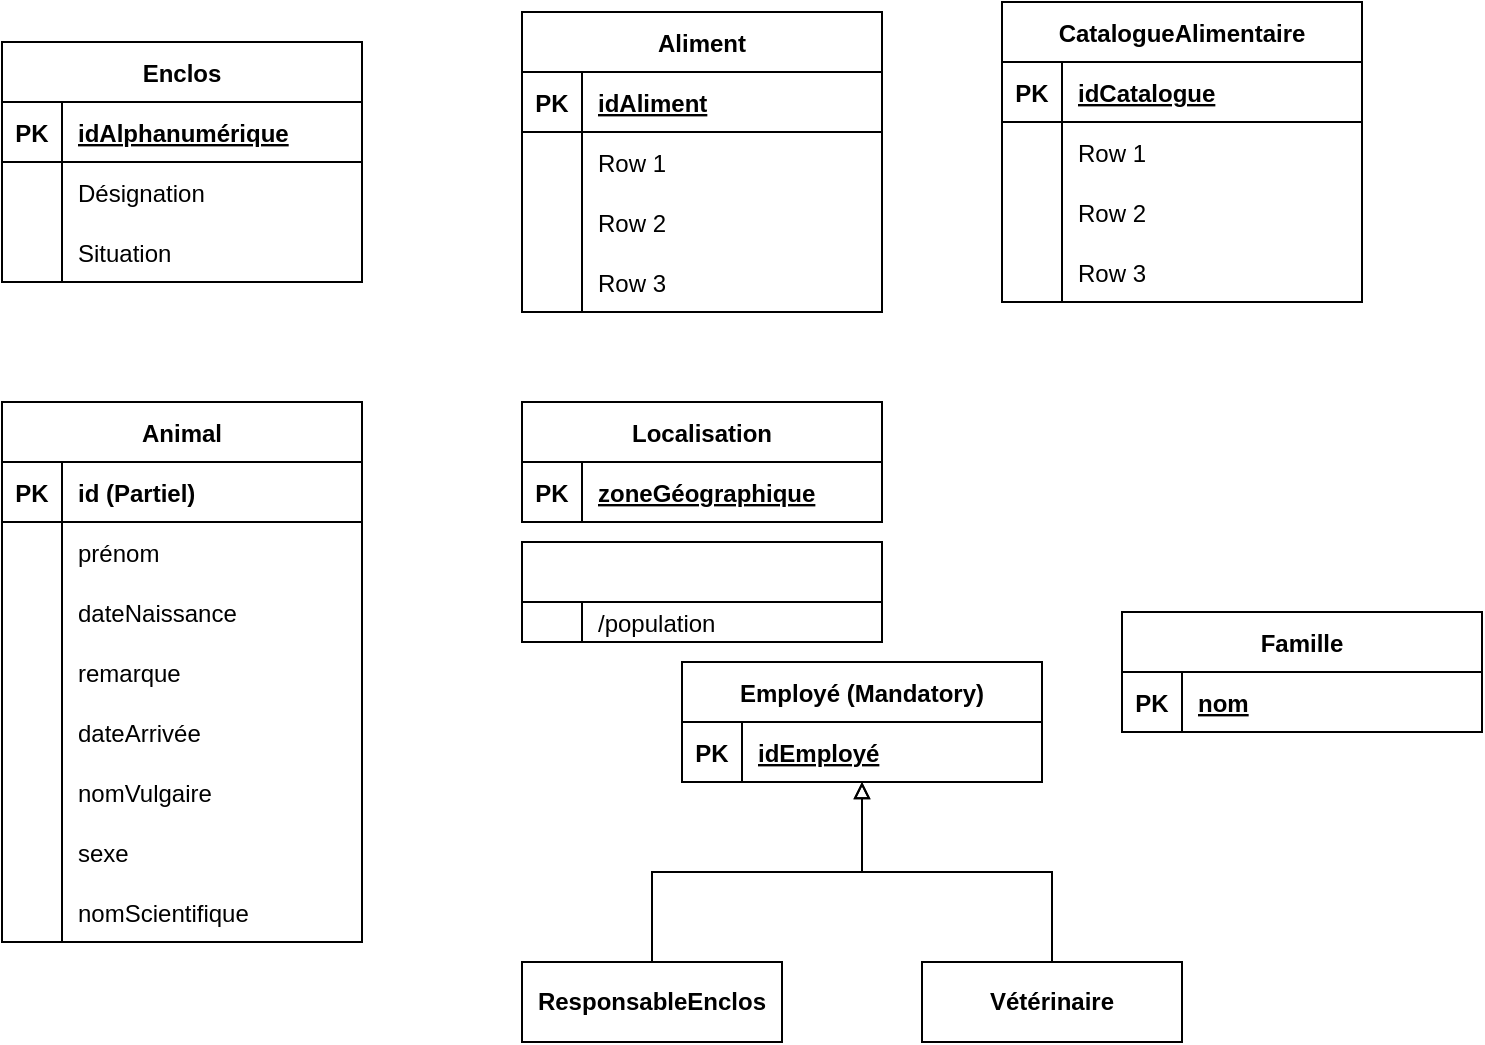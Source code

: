 <mxfile version="20.8.13" type="github">
  <diagram name="Page-1" id="u98uSXDnxgYn9bnjA4zb">
    <mxGraphModel dx="794" dy="526" grid="1" gridSize="10" guides="1" tooltips="1" connect="1" arrows="1" fold="1" page="1" pageScale="1" pageWidth="850" pageHeight="1100" math="0" shadow="0">
      <root>
        <mxCell id="0" />
        <mxCell id="1" parent="0" />
        <mxCell id="cPM4tY-pQyYv0FsHS1UV-1" value="Enclos" style="shape=table;startSize=30;container=1;collapsible=1;childLayout=tableLayout;fixedRows=1;rowLines=0;fontStyle=1;align=center;resizeLast=1;" vertex="1" parent="1">
          <mxGeometry x="60" y="60" width="180" height="120" as="geometry" />
        </mxCell>
        <mxCell id="cPM4tY-pQyYv0FsHS1UV-2" value="" style="shape=tableRow;horizontal=0;startSize=0;swimlaneHead=0;swimlaneBody=0;fillColor=none;collapsible=0;dropTarget=0;points=[[0,0.5],[1,0.5]];portConstraint=eastwest;top=0;left=0;right=0;bottom=1;" vertex="1" parent="cPM4tY-pQyYv0FsHS1UV-1">
          <mxGeometry y="30" width="180" height="30" as="geometry" />
        </mxCell>
        <mxCell id="cPM4tY-pQyYv0FsHS1UV-3" value="PK" style="shape=partialRectangle;connectable=0;fillColor=none;top=0;left=0;bottom=0;right=0;fontStyle=1;overflow=hidden;" vertex="1" parent="cPM4tY-pQyYv0FsHS1UV-2">
          <mxGeometry width="30" height="30" as="geometry">
            <mxRectangle width="30" height="30" as="alternateBounds" />
          </mxGeometry>
        </mxCell>
        <mxCell id="cPM4tY-pQyYv0FsHS1UV-4" value="idAlphanumérique" style="shape=partialRectangle;connectable=0;fillColor=none;top=0;left=0;bottom=0;right=0;align=left;spacingLeft=6;fontStyle=5;overflow=hidden;" vertex="1" parent="cPM4tY-pQyYv0FsHS1UV-2">
          <mxGeometry x="30" width="150" height="30" as="geometry">
            <mxRectangle width="150" height="30" as="alternateBounds" />
          </mxGeometry>
        </mxCell>
        <mxCell id="cPM4tY-pQyYv0FsHS1UV-5" value="" style="shape=tableRow;horizontal=0;startSize=0;swimlaneHead=0;swimlaneBody=0;fillColor=none;collapsible=0;dropTarget=0;points=[[0,0.5],[1,0.5]];portConstraint=eastwest;top=0;left=0;right=0;bottom=0;" vertex="1" parent="cPM4tY-pQyYv0FsHS1UV-1">
          <mxGeometry y="60" width="180" height="30" as="geometry" />
        </mxCell>
        <mxCell id="cPM4tY-pQyYv0FsHS1UV-6" value="" style="shape=partialRectangle;connectable=0;fillColor=none;top=0;left=0;bottom=0;right=0;editable=1;overflow=hidden;" vertex="1" parent="cPM4tY-pQyYv0FsHS1UV-5">
          <mxGeometry width="30" height="30" as="geometry">
            <mxRectangle width="30" height="30" as="alternateBounds" />
          </mxGeometry>
        </mxCell>
        <mxCell id="cPM4tY-pQyYv0FsHS1UV-7" value="Désignation" style="shape=partialRectangle;connectable=0;fillColor=none;top=0;left=0;bottom=0;right=0;align=left;spacingLeft=6;overflow=hidden;" vertex="1" parent="cPM4tY-pQyYv0FsHS1UV-5">
          <mxGeometry x="30" width="150" height="30" as="geometry">
            <mxRectangle width="150" height="30" as="alternateBounds" />
          </mxGeometry>
        </mxCell>
        <mxCell id="cPM4tY-pQyYv0FsHS1UV-8" value="" style="shape=tableRow;horizontal=0;startSize=0;swimlaneHead=0;swimlaneBody=0;fillColor=none;collapsible=0;dropTarget=0;points=[[0,0.5],[1,0.5]];portConstraint=eastwest;top=0;left=0;right=0;bottom=0;" vertex="1" parent="cPM4tY-pQyYv0FsHS1UV-1">
          <mxGeometry y="90" width="180" height="30" as="geometry" />
        </mxCell>
        <mxCell id="cPM4tY-pQyYv0FsHS1UV-9" value="" style="shape=partialRectangle;connectable=0;fillColor=none;top=0;left=0;bottom=0;right=0;editable=1;overflow=hidden;" vertex="1" parent="cPM4tY-pQyYv0FsHS1UV-8">
          <mxGeometry width="30" height="30" as="geometry">
            <mxRectangle width="30" height="30" as="alternateBounds" />
          </mxGeometry>
        </mxCell>
        <mxCell id="cPM4tY-pQyYv0FsHS1UV-10" value="Situation" style="shape=partialRectangle;connectable=0;fillColor=none;top=0;left=0;bottom=0;right=0;align=left;spacingLeft=6;overflow=hidden;" vertex="1" parent="cPM4tY-pQyYv0FsHS1UV-8">
          <mxGeometry x="30" width="150" height="30" as="geometry">
            <mxRectangle width="150" height="30" as="alternateBounds" />
          </mxGeometry>
        </mxCell>
        <mxCell id="cPM4tY-pQyYv0FsHS1UV-14" value="Animal" style="shape=table;startSize=30;container=1;collapsible=1;childLayout=tableLayout;fixedRows=1;rowLines=0;fontStyle=1;align=center;resizeLast=1;" vertex="1" parent="1">
          <mxGeometry x="60" y="240" width="180" height="270" as="geometry" />
        </mxCell>
        <mxCell id="cPM4tY-pQyYv0FsHS1UV-15" value="" style="shape=tableRow;horizontal=0;startSize=0;swimlaneHead=0;swimlaneBody=0;fillColor=none;collapsible=0;dropTarget=0;points=[[0,0.5],[1,0.5]];portConstraint=eastwest;top=0;left=0;right=0;bottom=1;" vertex="1" parent="cPM4tY-pQyYv0FsHS1UV-14">
          <mxGeometry y="30" width="180" height="30" as="geometry" />
        </mxCell>
        <mxCell id="cPM4tY-pQyYv0FsHS1UV-16" value="PK" style="shape=partialRectangle;connectable=0;fillColor=none;top=0;left=0;bottom=0;right=0;fontStyle=1;overflow=hidden;" vertex="1" parent="cPM4tY-pQyYv0FsHS1UV-15">
          <mxGeometry width="30" height="30" as="geometry">
            <mxRectangle width="30" height="30" as="alternateBounds" />
          </mxGeometry>
        </mxCell>
        <mxCell id="cPM4tY-pQyYv0FsHS1UV-17" value="id (Partiel)" style="shape=partialRectangle;connectable=0;fillColor=none;top=0;left=0;bottom=0;right=0;align=left;spacingLeft=6;fontStyle=1;overflow=hidden;" vertex="1" parent="cPM4tY-pQyYv0FsHS1UV-15">
          <mxGeometry x="30" width="150" height="30" as="geometry">
            <mxRectangle width="150" height="30" as="alternateBounds" />
          </mxGeometry>
        </mxCell>
        <mxCell id="cPM4tY-pQyYv0FsHS1UV-18" value="" style="shape=tableRow;horizontal=0;startSize=0;swimlaneHead=0;swimlaneBody=0;fillColor=none;collapsible=0;dropTarget=0;points=[[0,0.5],[1,0.5]];portConstraint=eastwest;top=0;left=0;right=0;bottom=0;" vertex="1" parent="cPM4tY-pQyYv0FsHS1UV-14">
          <mxGeometry y="60" width="180" height="30" as="geometry" />
        </mxCell>
        <mxCell id="cPM4tY-pQyYv0FsHS1UV-19" value="" style="shape=partialRectangle;connectable=0;fillColor=none;top=0;left=0;bottom=0;right=0;editable=1;overflow=hidden;" vertex="1" parent="cPM4tY-pQyYv0FsHS1UV-18">
          <mxGeometry width="30" height="30" as="geometry">
            <mxRectangle width="30" height="30" as="alternateBounds" />
          </mxGeometry>
        </mxCell>
        <mxCell id="cPM4tY-pQyYv0FsHS1UV-20" value="prénom" style="shape=partialRectangle;connectable=0;fillColor=none;top=0;left=0;bottom=0;right=0;align=left;spacingLeft=6;overflow=hidden;" vertex="1" parent="cPM4tY-pQyYv0FsHS1UV-18">
          <mxGeometry x="30" width="150" height="30" as="geometry">
            <mxRectangle width="150" height="30" as="alternateBounds" />
          </mxGeometry>
        </mxCell>
        <mxCell id="cPM4tY-pQyYv0FsHS1UV-82" value="" style="shape=tableRow;horizontal=0;startSize=0;swimlaneHead=0;swimlaneBody=0;fillColor=none;collapsible=0;dropTarget=0;points=[[0,0.5],[1,0.5]];portConstraint=eastwest;top=0;left=0;right=0;bottom=0;" vertex="1" parent="cPM4tY-pQyYv0FsHS1UV-14">
          <mxGeometry y="90" width="180" height="30" as="geometry" />
        </mxCell>
        <mxCell id="cPM4tY-pQyYv0FsHS1UV-83" value="" style="shape=partialRectangle;connectable=0;fillColor=none;top=0;left=0;bottom=0;right=0;editable=1;overflow=hidden;" vertex="1" parent="cPM4tY-pQyYv0FsHS1UV-82">
          <mxGeometry width="30" height="30" as="geometry">
            <mxRectangle width="30" height="30" as="alternateBounds" />
          </mxGeometry>
        </mxCell>
        <mxCell id="cPM4tY-pQyYv0FsHS1UV-84" value="dateNaissance" style="shape=partialRectangle;connectable=0;fillColor=none;top=0;left=0;bottom=0;right=0;align=left;spacingLeft=6;overflow=hidden;" vertex="1" parent="cPM4tY-pQyYv0FsHS1UV-82">
          <mxGeometry x="30" width="150" height="30" as="geometry">
            <mxRectangle width="150" height="30" as="alternateBounds" />
          </mxGeometry>
        </mxCell>
        <mxCell id="cPM4tY-pQyYv0FsHS1UV-85" value="" style="shape=tableRow;horizontal=0;startSize=0;swimlaneHead=0;swimlaneBody=0;fillColor=none;collapsible=0;dropTarget=0;points=[[0,0.5],[1,0.5]];portConstraint=eastwest;top=0;left=0;right=0;bottom=0;" vertex="1" parent="cPM4tY-pQyYv0FsHS1UV-14">
          <mxGeometry y="120" width="180" height="30" as="geometry" />
        </mxCell>
        <mxCell id="cPM4tY-pQyYv0FsHS1UV-86" value="" style="shape=partialRectangle;connectable=0;fillColor=none;top=0;left=0;bottom=0;right=0;editable=1;overflow=hidden;" vertex="1" parent="cPM4tY-pQyYv0FsHS1UV-85">
          <mxGeometry width="30" height="30" as="geometry">
            <mxRectangle width="30" height="30" as="alternateBounds" />
          </mxGeometry>
        </mxCell>
        <mxCell id="cPM4tY-pQyYv0FsHS1UV-87" value="remarque" style="shape=partialRectangle;connectable=0;fillColor=none;top=0;left=0;bottom=0;right=0;align=left;spacingLeft=6;overflow=hidden;" vertex="1" parent="cPM4tY-pQyYv0FsHS1UV-85">
          <mxGeometry x="30" width="150" height="30" as="geometry">
            <mxRectangle width="150" height="30" as="alternateBounds" />
          </mxGeometry>
        </mxCell>
        <mxCell id="cPM4tY-pQyYv0FsHS1UV-88" value="" style="shape=tableRow;horizontal=0;startSize=0;swimlaneHead=0;swimlaneBody=0;fillColor=none;collapsible=0;dropTarget=0;points=[[0,0.5],[1,0.5]];portConstraint=eastwest;top=0;left=0;right=0;bottom=0;" vertex="1" parent="cPM4tY-pQyYv0FsHS1UV-14">
          <mxGeometry y="150" width="180" height="30" as="geometry" />
        </mxCell>
        <mxCell id="cPM4tY-pQyYv0FsHS1UV-89" value="" style="shape=partialRectangle;connectable=0;fillColor=none;top=0;left=0;bottom=0;right=0;editable=1;overflow=hidden;" vertex="1" parent="cPM4tY-pQyYv0FsHS1UV-88">
          <mxGeometry width="30" height="30" as="geometry">
            <mxRectangle width="30" height="30" as="alternateBounds" />
          </mxGeometry>
        </mxCell>
        <mxCell id="cPM4tY-pQyYv0FsHS1UV-90" value="dateArrivée" style="shape=partialRectangle;connectable=0;fillColor=none;top=0;left=0;bottom=0;right=0;align=left;spacingLeft=6;overflow=hidden;" vertex="1" parent="cPM4tY-pQyYv0FsHS1UV-88">
          <mxGeometry x="30" width="150" height="30" as="geometry">
            <mxRectangle width="150" height="30" as="alternateBounds" />
          </mxGeometry>
        </mxCell>
        <mxCell id="cPM4tY-pQyYv0FsHS1UV-21" value="" style="shape=tableRow;horizontal=0;startSize=0;swimlaneHead=0;swimlaneBody=0;fillColor=none;collapsible=0;dropTarget=0;points=[[0,0.5],[1,0.5]];portConstraint=eastwest;top=0;left=0;right=0;bottom=0;" vertex="1" parent="cPM4tY-pQyYv0FsHS1UV-14">
          <mxGeometry y="180" width="180" height="30" as="geometry" />
        </mxCell>
        <mxCell id="cPM4tY-pQyYv0FsHS1UV-22" value="" style="shape=partialRectangle;connectable=0;fillColor=none;top=0;left=0;bottom=0;right=0;editable=1;overflow=hidden;" vertex="1" parent="cPM4tY-pQyYv0FsHS1UV-21">
          <mxGeometry width="30" height="30" as="geometry">
            <mxRectangle width="30" height="30" as="alternateBounds" />
          </mxGeometry>
        </mxCell>
        <mxCell id="cPM4tY-pQyYv0FsHS1UV-23" value="nomVulgaire" style="shape=partialRectangle;connectable=0;fillColor=none;top=0;left=0;bottom=0;right=0;align=left;spacingLeft=6;overflow=hidden;" vertex="1" parent="cPM4tY-pQyYv0FsHS1UV-21">
          <mxGeometry x="30" width="150" height="30" as="geometry">
            <mxRectangle width="150" height="30" as="alternateBounds" />
          </mxGeometry>
        </mxCell>
        <mxCell id="cPM4tY-pQyYv0FsHS1UV-79" value="" style="shape=tableRow;horizontal=0;startSize=0;swimlaneHead=0;swimlaneBody=0;fillColor=none;collapsible=0;dropTarget=0;points=[[0,0.5],[1,0.5]];portConstraint=eastwest;top=0;left=0;right=0;bottom=0;" vertex="1" parent="cPM4tY-pQyYv0FsHS1UV-14">
          <mxGeometry y="210" width="180" height="30" as="geometry" />
        </mxCell>
        <mxCell id="cPM4tY-pQyYv0FsHS1UV-80" value="" style="shape=partialRectangle;connectable=0;fillColor=none;top=0;left=0;bottom=0;right=0;editable=1;overflow=hidden;" vertex="1" parent="cPM4tY-pQyYv0FsHS1UV-79">
          <mxGeometry width="30" height="30" as="geometry">
            <mxRectangle width="30" height="30" as="alternateBounds" />
          </mxGeometry>
        </mxCell>
        <mxCell id="cPM4tY-pQyYv0FsHS1UV-81" value="sexe" style="shape=partialRectangle;connectable=0;fillColor=none;top=0;left=0;bottom=0;right=0;align=left;spacingLeft=6;overflow=hidden;" vertex="1" parent="cPM4tY-pQyYv0FsHS1UV-79">
          <mxGeometry x="30" width="150" height="30" as="geometry">
            <mxRectangle width="150" height="30" as="alternateBounds" />
          </mxGeometry>
        </mxCell>
        <mxCell id="cPM4tY-pQyYv0FsHS1UV-24" value="" style="shape=tableRow;horizontal=0;startSize=0;swimlaneHead=0;swimlaneBody=0;fillColor=none;collapsible=0;dropTarget=0;points=[[0,0.5],[1,0.5]];portConstraint=eastwest;top=0;left=0;right=0;bottom=0;" vertex="1" parent="cPM4tY-pQyYv0FsHS1UV-14">
          <mxGeometry y="240" width="180" height="30" as="geometry" />
        </mxCell>
        <mxCell id="cPM4tY-pQyYv0FsHS1UV-25" value="" style="shape=partialRectangle;connectable=0;fillColor=none;top=0;left=0;bottom=0;right=0;editable=1;overflow=hidden;" vertex="1" parent="cPM4tY-pQyYv0FsHS1UV-24">
          <mxGeometry width="30" height="30" as="geometry">
            <mxRectangle width="30" height="30" as="alternateBounds" />
          </mxGeometry>
        </mxCell>
        <mxCell id="cPM4tY-pQyYv0FsHS1UV-26" value="nomScientifique" style="shape=partialRectangle;connectable=0;fillColor=none;top=0;left=0;bottom=0;right=0;align=left;spacingLeft=6;overflow=hidden;" vertex="1" parent="cPM4tY-pQyYv0FsHS1UV-24">
          <mxGeometry x="30" width="150" height="30" as="geometry">
            <mxRectangle width="150" height="30" as="alternateBounds" />
          </mxGeometry>
        </mxCell>
        <mxCell id="cPM4tY-pQyYv0FsHS1UV-27" value="Aliment" style="shape=table;startSize=30;container=1;collapsible=1;childLayout=tableLayout;fixedRows=1;rowLines=0;fontStyle=1;align=center;resizeLast=1;" vertex="1" parent="1">
          <mxGeometry x="320" y="45" width="180" height="150" as="geometry" />
        </mxCell>
        <mxCell id="cPM4tY-pQyYv0FsHS1UV-28" value="" style="shape=tableRow;horizontal=0;startSize=0;swimlaneHead=0;swimlaneBody=0;fillColor=none;collapsible=0;dropTarget=0;points=[[0,0.5],[1,0.5]];portConstraint=eastwest;top=0;left=0;right=0;bottom=1;" vertex="1" parent="cPM4tY-pQyYv0FsHS1UV-27">
          <mxGeometry y="30" width="180" height="30" as="geometry" />
        </mxCell>
        <mxCell id="cPM4tY-pQyYv0FsHS1UV-29" value="PK" style="shape=partialRectangle;connectable=0;fillColor=none;top=0;left=0;bottom=0;right=0;fontStyle=1;overflow=hidden;" vertex="1" parent="cPM4tY-pQyYv0FsHS1UV-28">
          <mxGeometry width="30" height="30" as="geometry">
            <mxRectangle width="30" height="30" as="alternateBounds" />
          </mxGeometry>
        </mxCell>
        <mxCell id="cPM4tY-pQyYv0FsHS1UV-30" value="idAliment" style="shape=partialRectangle;connectable=0;fillColor=none;top=0;left=0;bottom=0;right=0;align=left;spacingLeft=6;fontStyle=5;overflow=hidden;" vertex="1" parent="cPM4tY-pQyYv0FsHS1UV-28">
          <mxGeometry x="30" width="150" height="30" as="geometry">
            <mxRectangle width="150" height="30" as="alternateBounds" />
          </mxGeometry>
        </mxCell>
        <mxCell id="cPM4tY-pQyYv0FsHS1UV-31" value="" style="shape=tableRow;horizontal=0;startSize=0;swimlaneHead=0;swimlaneBody=0;fillColor=none;collapsible=0;dropTarget=0;points=[[0,0.5],[1,0.5]];portConstraint=eastwest;top=0;left=0;right=0;bottom=0;" vertex="1" parent="cPM4tY-pQyYv0FsHS1UV-27">
          <mxGeometry y="60" width="180" height="30" as="geometry" />
        </mxCell>
        <mxCell id="cPM4tY-pQyYv0FsHS1UV-32" value="" style="shape=partialRectangle;connectable=0;fillColor=none;top=0;left=0;bottom=0;right=0;editable=1;overflow=hidden;" vertex="1" parent="cPM4tY-pQyYv0FsHS1UV-31">
          <mxGeometry width="30" height="30" as="geometry">
            <mxRectangle width="30" height="30" as="alternateBounds" />
          </mxGeometry>
        </mxCell>
        <mxCell id="cPM4tY-pQyYv0FsHS1UV-33" value="Row 1" style="shape=partialRectangle;connectable=0;fillColor=none;top=0;left=0;bottom=0;right=0;align=left;spacingLeft=6;overflow=hidden;" vertex="1" parent="cPM4tY-pQyYv0FsHS1UV-31">
          <mxGeometry x="30" width="150" height="30" as="geometry">
            <mxRectangle width="150" height="30" as="alternateBounds" />
          </mxGeometry>
        </mxCell>
        <mxCell id="cPM4tY-pQyYv0FsHS1UV-34" value="" style="shape=tableRow;horizontal=0;startSize=0;swimlaneHead=0;swimlaneBody=0;fillColor=none;collapsible=0;dropTarget=0;points=[[0,0.5],[1,0.5]];portConstraint=eastwest;top=0;left=0;right=0;bottom=0;" vertex="1" parent="cPM4tY-pQyYv0FsHS1UV-27">
          <mxGeometry y="90" width="180" height="30" as="geometry" />
        </mxCell>
        <mxCell id="cPM4tY-pQyYv0FsHS1UV-35" value="" style="shape=partialRectangle;connectable=0;fillColor=none;top=0;left=0;bottom=0;right=0;editable=1;overflow=hidden;" vertex="1" parent="cPM4tY-pQyYv0FsHS1UV-34">
          <mxGeometry width="30" height="30" as="geometry">
            <mxRectangle width="30" height="30" as="alternateBounds" />
          </mxGeometry>
        </mxCell>
        <mxCell id="cPM4tY-pQyYv0FsHS1UV-36" value="Row 2" style="shape=partialRectangle;connectable=0;fillColor=none;top=0;left=0;bottom=0;right=0;align=left;spacingLeft=6;overflow=hidden;" vertex="1" parent="cPM4tY-pQyYv0FsHS1UV-34">
          <mxGeometry x="30" width="150" height="30" as="geometry">
            <mxRectangle width="150" height="30" as="alternateBounds" />
          </mxGeometry>
        </mxCell>
        <mxCell id="cPM4tY-pQyYv0FsHS1UV-37" value="" style="shape=tableRow;horizontal=0;startSize=0;swimlaneHead=0;swimlaneBody=0;fillColor=none;collapsible=0;dropTarget=0;points=[[0,0.5],[1,0.5]];portConstraint=eastwest;top=0;left=0;right=0;bottom=0;" vertex="1" parent="cPM4tY-pQyYv0FsHS1UV-27">
          <mxGeometry y="120" width="180" height="30" as="geometry" />
        </mxCell>
        <mxCell id="cPM4tY-pQyYv0FsHS1UV-38" value="" style="shape=partialRectangle;connectable=0;fillColor=none;top=0;left=0;bottom=0;right=0;editable=1;overflow=hidden;" vertex="1" parent="cPM4tY-pQyYv0FsHS1UV-37">
          <mxGeometry width="30" height="30" as="geometry">
            <mxRectangle width="30" height="30" as="alternateBounds" />
          </mxGeometry>
        </mxCell>
        <mxCell id="cPM4tY-pQyYv0FsHS1UV-39" value="Row 3" style="shape=partialRectangle;connectable=0;fillColor=none;top=0;left=0;bottom=0;right=0;align=left;spacingLeft=6;overflow=hidden;" vertex="1" parent="cPM4tY-pQyYv0FsHS1UV-37">
          <mxGeometry x="30" width="150" height="30" as="geometry">
            <mxRectangle width="150" height="30" as="alternateBounds" />
          </mxGeometry>
        </mxCell>
        <mxCell id="cPM4tY-pQyYv0FsHS1UV-150" style="edgeStyle=orthogonalEdgeStyle;rounded=0;orthogonalLoop=1;jettySize=auto;html=1;entryX=0.5;entryY=0;entryDx=0;entryDy=0;strokeColor=default;startArrow=block;startFill=0;endArrow=none;endFill=0;" edge="1" parent="1" source="cPM4tY-pQyYv0FsHS1UV-40" target="cPM4tY-pQyYv0FsHS1UV-136">
          <mxGeometry relative="1" as="geometry">
            <Array as="points">
              <mxPoint x="490" y="475" />
              <mxPoint x="585" y="475" />
            </Array>
          </mxGeometry>
        </mxCell>
        <mxCell id="cPM4tY-pQyYv0FsHS1UV-151" style="edgeStyle=orthogonalEdgeStyle;rounded=0;orthogonalLoop=1;jettySize=auto;html=1;entryX=0.5;entryY=0;entryDx=0;entryDy=0;strokeColor=default;startArrow=block;startFill=0;endArrow=none;endFill=0;" edge="1" parent="1" source="cPM4tY-pQyYv0FsHS1UV-40" target="cPM4tY-pQyYv0FsHS1UV-135">
          <mxGeometry relative="1" as="geometry" />
        </mxCell>
        <mxCell id="cPM4tY-pQyYv0FsHS1UV-40" value="Employé (Mandatory)" style="shape=table;startSize=30;container=1;collapsible=1;childLayout=tableLayout;fixedRows=1;rowLines=0;fontStyle=1;align=center;resizeLast=1;" vertex="1" parent="1">
          <mxGeometry x="400" y="370" width="180" height="60" as="geometry" />
        </mxCell>
        <mxCell id="cPM4tY-pQyYv0FsHS1UV-41" value="" style="shape=tableRow;horizontal=0;startSize=0;swimlaneHead=0;swimlaneBody=0;fillColor=none;collapsible=0;dropTarget=0;points=[[0,0.5],[1,0.5]];portConstraint=eastwest;top=0;left=0;right=0;bottom=1;" vertex="1" parent="cPM4tY-pQyYv0FsHS1UV-40">
          <mxGeometry y="30" width="180" height="30" as="geometry" />
        </mxCell>
        <mxCell id="cPM4tY-pQyYv0FsHS1UV-42" value="PK" style="shape=partialRectangle;connectable=0;fillColor=none;top=0;left=0;bottom=0;right=0;fontStyle=1;overflow=hidden;" vertex="1" parent="cPM4tY-pQyYv0FsHS1UV-41">
          <mxGeometry width="30" height="30" as="geometry">
            <mxRectangle width="30" height="30" as="alternateBounds" />
          </mxGeometry>
        </mxCell>
        <mxCell id="cPM4tY-pQyYv0FsHS1UV-43" value="idEmployé" style="shape=partialRectangle;connectable=0;fillColor=none;top=0;left=0;bottom=0;right=0;align=left;spacingLeft=6;fontStyle=5;overflow=hidden;" vertex="1" parent="cPM4tY-pQyYv0FsHS1UV-41">
          <mxGeometry x="30" width="150" height="30" as="geometry">
            <mxRectangle width="150" height="30" as="alternateBounds" />
          </mxGeometry>
        </mxCell>
        <mxCell id="cPM4tY-pQyYv0FsHS1UV-91" value="Localisation" style="shape=table;startSize=30;container=1;collapsible=1;childLayout=tableLayout;fixedRows=1;rowLines=0;fontStyle=1;align=center;resizeLast=1;" vertex="1" parent="1">
          <mxGeometry x="320" y="240" width="180" height="60" as="geometry" />
        </mxCell>
        <mxCell id="cPM4tY-pQyYv0FsHS1UV-92" value="" style="shape=tableRow;horizontal=0;startSize=0;swimlaneHead=0;swimlaneBody=0;fillColor=none;collapsible=0;dropTarget=0;points=[[0,0.5],[1,0.5]];portConstraint=eastwest;top=0;left=0;right=0;bottom=1;" vertex="1" parent="cPM4tY-pQyYv0FsHS1UV-91">
          <mxGeometry y="30" width="180" height="30" as="geometry" />
        </mxCell>
        <mxCell id="cPM4tY-pQyYv0FsHS1UV-93" value="PK" style="shape=partialRectangle;connectable=0;fillColor=none;top=0;left=0;bottom=0;right=0;fontStyle=1;overflow=hidden;" vertex="1" parent="cPM4tY-pQyYv0FsHS1UV-92">
          <mxGeometry width="30" height="30" as="geometry">
            <mxRectangle width="30" height="30" as="alternateBounds" />
          </mxGeometry>
        </mxCell>
        <mxCell id="cPM4tY-pQyYv0FsHS1UV-94" value="zoneGéographique" style="shape=partialRectangle;connectable=0;fillColor=none;top=0;left=0;bottom=0;right=0;align=left;spacingLeft=6;fontStyle=5;overflow=hidden;" vertex="1" parent="cPM4tY-pQyYv0FsHS1UV-92">
          <mxGeometry x="30" width="150" height="30" as="geometry">
            <mxRectangle width="150" height="30" as="alternateBounds" />
          </mxGeometry>
        </mxCell>
        <mxCell id="cPM4tY-pQyYv0FsHS1UV-104" value="Famille" style="shape=table;startSize=30;container=1;collapsible=1;childLayout=tableLayout;fixedRows=1;rowLines=0;fontStyle=1;align=center;resizeLast=1;" vertex="1" parent="1">
          <mxGeometry x="620" y="345" width="180" height="60" as="geometry" />
        </mxCell>
        <mxCell id="cPM4tY-pQyYv0FsHS1UV-105" value="" style="shape=tableRow;horizontal=0;startSize=0;swimlaneHead=0;swimlaneBody=0;fillColor=none;collapsible=0;dropTarget=0;points=[[0,0.5],[1,0.5]];portConstraint=eastwest;top=0;left=0;right=0;bottom=1;" vertex="1" parent="cPM4tY-pQyYv0FsHS1UV-104">
          <mxGeometry y="30" width="180" height="30" as="geometry" />
        </mxCell>
        <mxCell id="cPM4tY-pQyYv0FsHS1UV-106" value="PK" style="shape=partialRectangle;connectable=0;fillColor=none;top=0;left=0;bottom=0;right=0;fontStyle=1;overflow=hidden;" vertex="1" parent="cPM4tY-pQyYv0FsHS1UV-105">
          <mxGeometry width="30" height="30" as="geometry">
            <mxRectangle width="30" height="30" as="alternateBounds" />
          </mxGeometry>
        </mxCell>
        <mxCell id="cPM4tY-pQyYv0FsHS1UV-107" value="nom" style="shape=partialRectangle;connectable=0;fillColor=none;top=0;left=0;bottom=0;right=0;align=left;spacingLeft=6;fontStyle=5;overflow=hidden;" vertex="1" parent="cPM4tY-pQyYv0FsHS1UV-105">
          <mxGeometry x="30" width="150" height="30" as="geometry">
            <mxRectangle width="150" height="30" as="alternateBounds" />
          </mxGeometry>
        </mxCell>
        <mxCell id="cPM4tY-pQyYv0FsHS1UV-117" value="" style="shape=table;startSize=30;container=1;collapsible=1;childLayout=tableLayout;fixedRows=1;rowLines=0;fontStyle=1;align=center;resizeLast=1;" vertex="1" parent="1">
          <mxGeometry x="320" y="310" width="180" height="50" as="geometry" />
        </mxCell>
        <mxCell id="cPM4tY-pQyYv0FsHS1UV-118" value="" style="shape=tableRow;horizontal=0;startSize=0;swimlaneHead=0;swimlaneBody=0;fillColor=none;collapsible=0;dropTarget=0;points=[[0,0.5],[1,0.5]];portConstraint=eastwest;top=0;left=0;right=0;bottom=1;" vertex="1" parent="cPM4tY-pQyYv0FsHS1UV-117">
          <mxGeometry y="30" width="180" height="20" as="geometry" />
        </mxCell>
        <mxCell id="cPM4tY-pQyYv0FsHS1UV-119" value="" style="shape=partialRectangle;connectable=0;fillColor=none;top=0;left=0;bottom=0;right=0;fontStyle=1;overflow=hidden;" vertex="1" parent="cPM4tY-pQyYv0FsHS1UV-118">
          <mxGeometry width="30" height="20" as="geometry">
            <mxRectangle width="30" height="20" as="alternateBounds" />
          </mxGeometry>
        </mxCell>
        <mxCell id="cPM4tY-pQyYv0FsHS1UV-120" value="/population" style="shape=partialRectangle;connectable=0;fillColor=none;top=0;left=0;bottom=0;right=0;align=left;spacingLeft=6;fontStyle=0;overflow=hidden;" vertex="1" parent="cPM4tY-pQyYv0FsHS1UV-118">
          <mxGeometry x="30" width="150" height="20" as="geometry">
            <mxRectangle width="150" height="20" as="alternateBounds" />
          </mxGeometry>
        </mxCell>
        <mxCell id="cPM4tY-pQyYv0FsHS1UV-135" value="&lt;b&gt;ResponsableEnclos&lt;/b&gt;" style="whiteSpace=wrap;html=1;align=center;" vertex="1" parent="1">
          <mxGeometry x="320" y="520" width="130" height="40" as="geometry" />
        </mxCell>
        <mxCell id="cPM4tY-pQyYv0FsHS1UV-136" value="&lt;b&gt;Vétérinaire&lt;/b&gt;" style="whiteSpace=wrap;html=1;align=center;" vertex="1" parent="1">
          <mxGeometry x="520" y="520" width="130" height="40" as="geometry" />
        </mxCell>
        <mxCell id="cPM4tY-pQyYv0FsHS1UV-152" value="CatalogueAlimentaire" style="shape=table;startSize=30;container=1;collapsible=1;childLayout=tableLayout;fixedRows=1;rowLines=0;fontStyle=1;align=center;resizeLast=1;" vertex="1" parent="1">
          <mxGeometry x="560" y="40" width="180" height="150" as="geometry" />
        </mxCell>
        <mxCell id="cPM4tY-pQyYv0FsHS1UV-153" value="" style="shape=tableRow;horizontal=0;startSize=0;swimlaneHead=0;swimlaneBody=0;fillColor=none;collapsible=0;dropTarget=0;points=[[0,0.5],[1,0.5]];portConstraint=eastwest;top=0;left=0;right=0;bottom=1;" vertex="1" parent="cPM4tY-pQyYv0FsHS1UV-152">
          <mxGeometry y="30" width="180" height="30" as="geometry" />
        </mxCell>
        <mxCell id="cPM4tY-pQyYv0FsHS1UV-154" value="PK" style="shape=partialRectangle;connectable=0;fillColor=none;top=0;left=0;bottom=0;right=0;fontStyle=1;overflow=hidden;" vertex="1" parent="cPM4tY-pQyYv0FsHS1UV-153">
          <mxGeometry width="30" height="30" as="geometry">
            <mxRectangle width="30" height="30" as="alternateBounds" />
          </mxGeometry>
        </mxCell>
        <mxCell id="cPM4tY-pQyYv0FsHS1UV-155" value="idCatalogue" style="shape=partialRectangle;connectable=0;fillColor=none;top=0;left=0;bottom=0;right=0;align=left;spacingLeft=6;fontStyle=5;overflow=hidden;" vertex="1" parent="cPM4tY-pQyYv0FsHS1UV-153">
          <mxGeometry x="30" width="150" height="30" as="geometry">
            <mxRectangle width="150" height="30" as="alternateBounds" />
          </mxGeometry>
        </mxCell>
        <mxCell id="cPM4tY-pQyYv0FsHS1UV-156" value="" style="shape=tableRow;horizontal=0;startSize=0;swimlaneHead=0;swimlaneBody=0;fillColor=none;collapsible=0;dropTarget=0;points=[[0,0.5],[1,0.5]];portConstraint=eastwest;top=0;left=0;right=0;bottom=0;" vertex="1" parent="cPM4tY-pQyYv0FsHS1UV-152">
          <mxGeometry y="60" width="180" height="30" as="geometry" />
        </mxCell>
        <mxCell id="cPM4tY-pQyYv0FsHS1UV-157" value="" style="shape=partialRectangle;connectable=0;fillColor=none;top=0;left=0;bottom=0;right=0;editable=1;overflow=hidden;" vertex="1" parent="cPM4tY-pQyYv0FsHS1UV-156">
          <mxGeometry width="30" height="30" as="geometry">
            <mxRectangle width="30" height="30" as="alternateBounds" />
          </mxGeometry>
        </mxCell>
        <mxCell id="cPM4tY-pQyYv0FsHS1UV-158" value="Row 1" style="shape=partialRectangle;connectable=0;fillColor=none;top=0;left=0;bottom=0;right=0;align=left;spacingLeft=6;overflow=hidden;" vertex="1" parent="cPM4tY-pQyYv0FsHS1UV-156">
          <mxGeometry x="30" width="150" height="30" as="geometry">
            <mxRectangle width="150" height="30" as="alternateBounds" />
          </mxGeometry>
        </mxCell>
        <mxCell id="cPM4tY-pQyYv0FsHS1UV-159" value="" style="shape=tableRow;horizontal=0;startSize=0;swimlaneHead=0;swimlaneBody=0;fillColor=none;collapsible=0;dropTarget=0;points=[[0,0.5],[1,0.5]];portConstraint=eastwest;top=0;left=0;right=0;bottom=0;" vertex="1" parent="cPM4tY-pQyYv0FsHS1UV-152">
          <mxGeometry y="90" width="180" height="30" as="geometry" />
        </mxCell>
        <mxCell id="cPM4tY-pQyYv0FsHS1UV-160" value="" style="shape=partialRectangle;connectable=0;fillColor=none;top=0;left=0;bottom=0;right=0;editable=1;overflow=hidden;" vertex="1" parent="cPM4tY-pQyYv0FsHS1UV-159">
          <mxGeometry width="30" height="30" as="geometry">
            <mxRectangle width="30" height="30" as="alternateBounds" />
          </mxGeometry>
        </mxCell>
        <mxCell id="cPM4tY-pQyYv0FsHS1UV-161" value="Row 2" style="shape=partialRectangle;connectable=0;fillColor=none;top=0;left=0;bottom=0;right=0;align=left;spacingLeft=6;overflow=hidden;" vertex="1" parent="cPM4tY-pQyYv0FsHS1UV-159">
          <mxGeometry x="30" width="150" height="30" as="geometry">
            <mxRectangle width="150" height="30" as="alternateBounds" />
          </mxGeometry>
        </mxCell>
        <mxCell id="cPM4tY-pQyYv0FsHS1UV-162" value="" style="shape=tableRow;horizontal=0;startSize=0;swimlaneHead=0;swimlaneBody=0;fillColor=none;collapsible=0;dropTarget=0;points=[[0,0.5],[1,0.5]];portConstraint=eastwest;top=0;left=0;right=0;bottom=0;" vertex="1" parent="cPM4tY-pQyYv0FsHS1UV-152">
          <mxGeometry y="120" width="180" height="30" as="geometry" />
        </mxCell>
        <mxCell id="cPM4tY-pQyYv0FsHS1UV-163" value="" style="shape=partialRectangle;connectable=0;fillColor=none;top=0;left=0;bottom=0;right=0;editable=1;overflow=hidden;" vertex="1" parent="cPM4tY-pQyYv0FsHS1UV-162">
          <mxGeometry width="30" height="30" as="geometry">
            <mxRectangle width="30" height="30" as="alternateBounds" />
          </mxGeometry>
        </mxCell>
        <mxCell id="cPM4tY-pQyYv0FsHS1UV-164" value="Row 3" style="shape=partialRectangle;connectable=0;fillColor=none;top=0;left=0;bottom=0;right=0;align=left;spacingLeft=6;overflow=hidden;" vertex="1" parent="cPM4tY-pQyYv0FsHS1UV-162">
          <mxGeometry x="30" width="150" height="30" as="geometry">
            <mxRectangle width="150" height="30" as="alternateBounds" />
          </mxGeometry>
        </mxCell>
      </root>
    </mxGraphModel>
  </diagram>
</mxfile>
